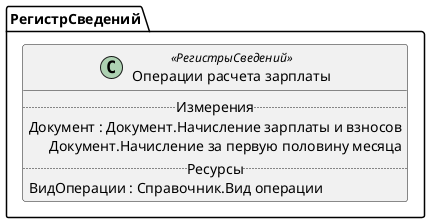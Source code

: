 ﻿@startuml ОперацииРасчетаЗарплаты
'!include templates.wsd
'..\include templates.wsd
class РегистрСведений.ОперацииРасчетаЗарплаты as "Операции расчета зарплаты" <<РегистрыСведений>>
{
..Измерения..
Документ : Документ.Начисление зарплаты и взносов\rДокумент.Начисление за первую половину месяца
..Ресурсы..
ВидОперации : Справочник.Вид операции
}
@enduml
